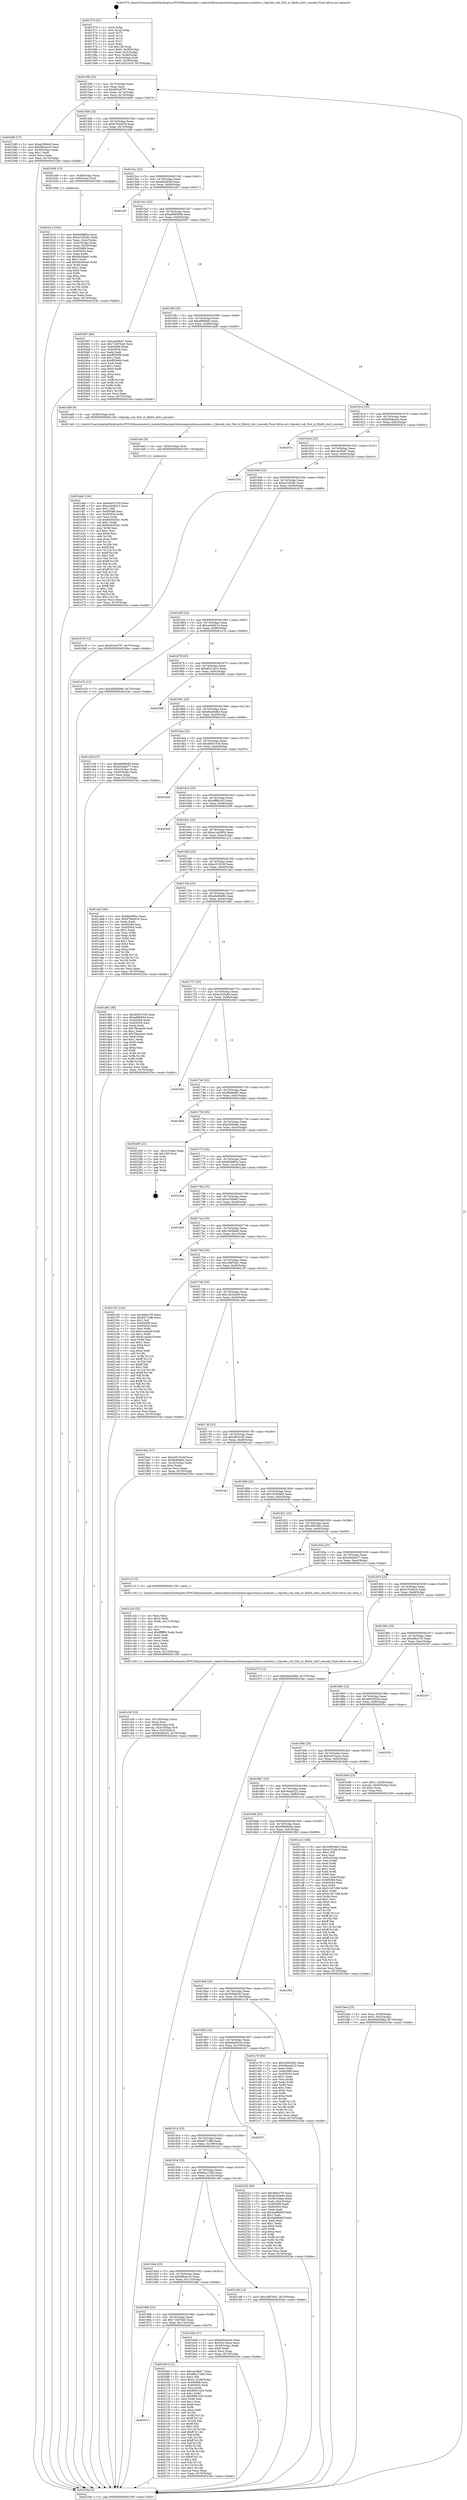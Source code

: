 digraph "0x401570" {
  label = "0x401570 (/mnt/c/Users/mathe/Desktop/tcc/POCII/binaries/extr_radare2librasmarchxtensagnuxtensa-modules.c_Opcode_sub_Slot_xt_flix64_slot1_encode_Final-ollvm.out::main(0))"
  labelloc = "t"
  node[shape=record]

  Entry [label="",width=0.3,height=0.3,shape=circle,fillcolor=black,style=filled]
  "0x40159f" [label="{
     0x40159f [23]\l
     | [instrs]\l
     &nbsp;&nbsp;0x40159f \<+3\>: mov -0x70(%rbp),%eax\l
     &nbsp;&nbsp;0x4015a2 \<+2\>: mov %eax,%ecx\l
     &nbsp;&nbsp;0x4015a4 \<+6\>: sub $0x853c9797,%ecx\l
     &nbsp;&nbsp;0x4015aa \<+3\>: mov %eax,-0x74(%rbp)\l
     &nbsp;&nbsp;0x4015ad \<+3\>: mov %ecx,-0x78(%rbp)\l
     &nbsp;&nbsp;0x4015b0 \<+6\>: je 0000000000401b85 \<main+0x615\>\l
  }"]
  "0x401b85" [label="{
     0x401b85 [27]\l
     | [instrs]\l
     &nbsp;&nbsp;0x401b85 \<+5\>: mov $0xe3394b0,%eax\l
     &nbsp;&nbsp;0x401b8a \<+5\>: mov $0x6f62acc0,%ecx\l
     &nbsp;&nbsp;0x401b8f \<+3\>: mov -0x30(%rbp),%edx\l
     &nbsp;&nbsp;0x401b92 \<+3\>: cmp $0x1,%edx\l
     &nbsp;&nbsp;0x401b95 \<+3\>: cmovl %ecx,%eax\l
     &nbsp;&nbsp;0x401b98 \<+3\>: mov %eax,-0x70(%rbp)\l
     &nbsp;&nbsp;0x401b9b \<+5\>: jmp 000000000040234e \<main+0xdde\>\l
  }"]
  "0x4015b6" [label="{
     0x4015b6 [22]\l
     | [instrs]\l
     &nbsp;&nbsp;0x4015b6 \<+5\>: jmp 00000000004015bb \<main+0x4b\>\l
     &nbsp;&nbsp;0x4015bb \<+3\>: mov -0x74(%rbp),%eax\l
     &nbsp;&nbsp;0x4015be \<+5\>: sub $0x9794d918,%eax\l
     &nbsp;&nbsp;0x4015c3 \<+3\>: mov %eax,-0x7c(%rbp)\l
     &nbsp;&nbsp;0x4015c6 \<+6\>: je 0000000000401b06 \<main+0x596\>\l
  }"]
  Exit [label="",width=0.3,height=0.3,shape=circle,fillcolor=black,style=filled,peripheries=2]
  "0x401b06" [label="{
     0x401b06 [13]\l
     | [instrs]\l
     &nbsp;&nbsp;0x401b06 \<+4\>: mov -0x48(%rbp),%rax\l
     &nbsp;&nbsp;0x401b0a \<+4\>: mov 0x8(%rax),%rdi\l
     &nbsp;&nbsp;0x401b0e \<+5\>: call 0000000000401060 \<atoi@plt\>\l
     | [calls]\l
     &nbsp;&nbsp;0x401060 \{1\} (unknown)\l
  }"]
  "0x4015cc" [label="{
     0x4015cc [22]\l
     | [instrs]\l
     &nbsp;&nbsp;0x4015cc \<+5\>: jmp 00000000004015d1 \<main+0x61\>\l
     &nbsp;&nbsp;0x4015d1 \<+3\>: mov -0x74(%rbp),%eax\l
     &nbsp;&nbsp;0x4015d4 \<+5\>: sub $0x9d2ef3ef,%eax\l
     &nbsp;&nbsp;0x4015d9 \<+3\>: mov %eax,-0x80(%rbp)\l
     &nbsp;&nbsp;0x4015dc \<+6\>: je 0000000000401e87 \<main+0x917\>\l
  }"]
  "0x40197f" [label="{
     0x40197f\l
  }", style=dashed]
  "0x401e87" [label="{
     0x401e87\l
  }", style=dashed]
  "0x4015e2" [label="{
     0x4015e2 [25]\l
     | [instrs]\l
     &nbsp;&nbsp;0x4015e2 \<+5\>: jmp 00000000004015e7 \<main+0x77\>\l
     &nbsp;&nbsp;0x4015e7 \<+3\>: mov -0x74(%rbp),%eax\l
     &nbsp;&nbsp;0x4015ea \<+5\>: sub $0xa9585668,%eax\l
     &nbsp;&nbsp;0x4015ef \<+6\>: mov %eax,-0x84(%rbp)\l
     &nbsp;&nbsp;0x4015f5 \<+6\>: je 0000000000402097 \<main+0xb27\>\l
  }"]
  "0x4020ef" [label="{
     0x4020ef [151]\l
     | [instrs]\l
     &nbsp;&nbsp;0x4020ef \<+5\>: mov $0xcaa3fe47,%eax\l
     &nbsp;&nbsp;0x4020f4 \<+5\>: mov $0x66ac728d,%ecx\l
     &nbsp;&nbsp;0x4020f9 \<+2\>: mov $0x1,%dl\l
     &nbsp;&nbsp;0x4020fb \<+7\>: movl $0x0,-0x38(%rbp)\l
     &nbsp;&nbsp;0x402102 \<+7\>: mov 0x405068,%esi\l
     &nbsp;&nbsp;0x402109 \<+7\>: mov 0x405054,%edi\l
     &nbsp;&nbsp;0x402110 \<+3\>: mov %esi,%r8d\l
     &nbsp;&nbsp;0x402113 \<+7\>: add $0x9f001435,%r8d\l
     &nbsp;&nbsp;0x40211a \<+4\>: sub $0x1,%r8d\l
     &nbsp;&nbsp;0x40211e \<+7\>: sub $0x9f001435,%r8d\l
     &nbsp;&nbsp;0x402125 \<+4\>: imul %r8d,%esi\l
     &nbsp;&nbsp;0x402129 \<+3\>: and $0x1,%esi\l
     &nbsp;&nbsp;0x40212c \<+3\>: cmp $0x0,%esi\l
     &nbsp;&nbsp;0x40212f \<+4\>: sete %r9b\l
     &nbsp;&nbsp;0x402133 \<+3\>: cmp $0xa,%edi\l
     &nbsp;&nbsp;0x402136 \<+4\>: setl %r10b\l
     &nbsp;&nbsp;0x40213a \<+3\>: mov %r9b,%r11b\l
     &nbsp;&nbsp;0x40213d \<+4\>: xor $0xff,%r11b\l
     &nbsp;&nbsp;0x402141 \<+3\>: mov %r10b,%bl\l
     &nbsp;&nbsp;0x402144 \<+3\>: xor $0xff,%bl\l
     &nbsp;&nbsp;0x402147 \<+3\>: xor $0x1,%dl\l
     &nbsp;&nbsp;0x40214a \<+3\>: mov %r11b,%r14b\l
     &nbsp;&nbsp;0x40214d \<+4\>: and $0xff,%r14b\l
     &nbsp;&nbsp;0x402151 \<+3\>: and %dl,%r9b\l
     &nbsp;&nbsp;0x402154 \<+3\>: mov %bl,%r15b\l
     &nbsp;&nbsp;0x402157 \<+4\>: and $0xff,%r15b\l
     &nbsp;&nbsp;0x40215b \<+3\>: and %dl,%r10b\l
     &nbsp;&nbsp;0x40215e \<+3\>: or %r9b,%r14b\l
     &nbsp;&nbsp;0x402161 \<+3\>: or %r10b,%r15b\l
     &nbsp;&nbsp;0x402164 \<+3\>: xor %r15b,%r14b\l
     &nbsp;&nbsp;0x402167 \<+3\>: or %bl,%r11b\l
     &nbsp;&nbsp;0x40216a \<+4\>: xor $0xff,%r11b\l
     &nbsp;&nbsp;0x40216e \<+3\>: or $0x1,%dl\l
     &nbsp;&nbsp;0x402171 \<+3\>: and %dl,%r11b\l
     &nbsp;&nbsp;0x402174 \<+3\>: or %r11b,%r14b\l
     &nbsp;&nbsp;0x402177 \<+4\>: test $0x1,%r14b\l
     &nbsp;&nbsp;0x40217b \<+3\>: cmovne %ecx,%eax\l
     &nbsp;&nbsp;0x40217e \<+3\>: mov %eax,-0x70(%rbp)\l
     &nbsp;&nbsp;0x402181 \<+5\>: jmp 000000000040234e \<main+0xdde\>\l
  }"]
  "0x402097" [label="{
     0x402097 [88]\l
     | [instrs]\l
     &nbsp;&nbsp;0x402097 \<+5\>: mov $0xcaa3fe47,%eax\l
     &nbsp;&nbsp;0x40209c \<+5\>: mov $0x719d7bb0,%ecx\l
     &nbsp;&nbsp;0x4020a1 \<+7\>: mov 0x405068,%edx\l
     &nbsp;&nbsp;0x4020a8 \<+7\>: mov 0x405054,%esi\l
     &nbsp;&nbsp;0x4020af \<+2\>: mov %edx,%edi\l
     &nbsp;&nbsp;0x4020b1 \<+6\>: add $0xff55666,%edi\l
     &nbsp;&nbsp;0x4020b7 \<+3\>: sub $0x1,%edi\l
     &nbsp;&nbsp;0x4020ba \<+6\>: sub $0xff55666,%edi\l
     &nbsp;&nbsp;0x4020c0 \<+3\>: imul %edi,%edx\l
     &nbsp;&nbsp;0x4020c3 \<+3\>: and $0x1,%edx\l
     &nbsp;&nbsp;0x4020c6 \<+3\>: cmp $0x0,%edx\l
     &nbsp;&nbsp;0x4020c9 \<+4\>: sete %r8b\l
     &nbsp;&nbsp;0x4020cd \<+3\>: cmp $0xa,%esi\l
     &nbsp;&nbsp;0x4020d0 \<+4\>: setl %r9b\l
     &nbsp;&nbsp;0x4020d4 \<+3\>: mov %r8b,%r10b\l
     &nbsp;&nbsp;0x4020d7 \<+3\>: and %r9b,%r10b\l
     &nbsp;&nbsp;0x4020da \<+3\>: xor %r9b,%r8b\l
     &nbsp;&nbsp;0x4020dd \<+3\>: or %r8b,%r10b\l
     &nbsp;&nbsp;0x4020e0 \<+4\>: test $0x1,%r10b\l
     &nbsp;&nbsp;0x4020e4 \<+3\>: cmovne %ecx,%eax\l
     &nbsp;&nbsp;0x4020e7 \<+3\>: mov %eax,-0x70(%rbp)\l
     &nbsp;&nbsp;0x4020ea \<+5\>: jmp 000000000040234e \<main+0xdde\>\l
  }"]
  "0x4015fb" [label="{
     0x4015fb [25]\l
     | [instrs]\l
     &nbsp;&nbsp;0x4015fb \<+5\>: jmp 0000000000401600 \<main+0x90\>\l
     &nbsp;&nbsp;0x401600 \<+3\>: mov -0x74(%rbp),%eax\l
     &nbsp;&nbsp;0x401603 \<+5\>: sub $0xaf96f494,%eax\l
     &nbsp;&nbsp;0x401608 \<+6\>: mov %eax,-0x88(%rbp)\l
     &nbsp;&nbsp;0x40160e \<+6\>: je 0000000000401dd9 \<main+0x869\>\l
  }"]
  "0x401deb" [label="{
     0x401deb [144]\l
     | [instrs]\l
     &nbsp;&nbsp;0x401deb \<+5\>: mov $0xde931530,%eax\l
     &nbsp;&nbsp;0x401df0 \<+5\>: mov $0xce426b13,%ecx\l
     &nbsp;&nbsp;0x401df5 \<+2\>: mov $0x1,%dl\l
     &nbsp;&nbsp;0x401df7 \<+7\>: mov 0x405068,%esi\l
     &nbsp;&nbsp;0x401dfe \<+8\>: mov 0x405054,%r8d\l
     &nbsp;&nbsp;0x401e06 \<+3\>: mov %esi,%r9d\l
     &nbsp;&nbsp;0x401e09 \<+7\>: sub $0x640363b1,%r9d\l
     &nbsp;&nbsp;0x401e10 \<+4\>: sub $0x1,%r9d\l
     &nbsp;&nbsp;0x401e14 \<+7\>: add $0x640363b1,%r9d\l
     &nbsp;&nbsp;0x401e1b \<+4\>: imul %r9d,%esi\l
     &nbsp;&nbsp;0x401e1f \<+3\>: and $0x1,%esi\l
     &nbsp;&nbsp;0x401e22 \<+3\>: cmp $0x0,%esi\l
     &nbsp;&nbsp;0x401e25 \<+4\>: sete %r10b\l
     &nbsp;&nbsp;0x401e29 \<+4\>: cmp $0xa,%r8d\l
     &nbsp;&nbsp;0x401e2d \<+4\>: setl %r11b\l
     &nbsp;&nbsp;0x401e31 \<+3\>: mov %r10b,%bl\l
     &nbsp;&nbsp;0x401e34 \<+3\>: xor $0xff,%bl\l
     &nbsp;&nbsp;0x401e37 \<+3\>: mov %r11b,%r14b\l
     &nbsp;&nbsp;0x401e3a \<+4\>: xor $0xff,%r14b\l
     &nbsp;&nbsp;0x401e3e \<+3\>: xor $0x1,%dl\l
     &nbsp;&nbsp;0x401e41 \<+3\>: mov %bl,%r15b\l
     &nbsp;&nbsp;0x401e44 \<+4\>: and $0xff,%r15b\l
     &nbsp;&nbsp;0x401e48 \<+3\>: and %dl,%r10b\l
     &nbsp;&nbsp;0x401e4b \<+3\>: mov %r14b,%r12b\l
     &nbsp;&nbsp;0x401e4e \<+4\>: and $0xff,%r12b\l
     &nbsp;&nbsp;0x401e52 \<+3\>: and %dl,%r11b\l
     &nbsp;&nbsp;0x401e55 \<+3\>: or %r10b,%r15b\l
     &nbsp;&nbsp;0x401e58 \<+3\>: or %r11b,%r12b\l
     &nbsp;&nbsp;0x401e5b \<+3\>: xor %r12b,%r15b\l
     &nbsp;&nbsp;0x401e5e \<+3\>: or %r14b,%bl\l
     &nbsp;&nbsp;0x401e61 \<+3\>: xor $0xff,%bl\l
     &nbsp;&nbsp;0x401e64 \<+3\>: or $0x1,%dl\l
     &nbsp;&nbsp;0x401e67 \<+2\>: and %dl,%bl\l
     &nbsp;&nbsp;0x401e69 \<+3\>: or %bl,%r15b\l
     &nbsp;&nbsp;0x401e6c \<+4\>: test $0x1,%r15b\l
     &nbsp;&nbsp;0x401e70 \<+3\>: cmovne %ecx,%eax\l
     &nbsp;&nbsp;0x401e73 \<+3\>: mov %eax,-0x70(%rbp)\l
     &nbsp;&nbsp;0x401e76 \<+5\>: jmp 000000000040234e \<main+0xdde\>\l
  }"]
  "0x401dd9" [label="{
     0x401dd9 [9]\l
     | [instrs]\l
     &nbsp;&nbsp;0x401dd9 \<+4\>: mov -0x58(%rbp),%rdi\l
     &nbsp;&nbsp;0x401ddd \<+5\>: call 00000000004013e0 \<Opcode_sub_Slot_xt_flix64_slot1_encode\>\l
     | [calls]\l
     &nbsp;&nbsp;0x4013e0 \{1\} (/mnt/c/Users/mathe/Desktop/tcc/POCII/binaries/extr_radare2librasmarchxtensagnuxtensa-modules.c_Opcode_sub_Slot_xt_flix64_slot1_encode_Final-ollvm.out::Opcode_sub_Slot_xt_flix64_slot1_encode)\l
  }"]
  "0x401614" [label="{
     0x401614 [25]\l
     | [instrs]\l
     &nbsp;&nbsp;0x401614 \<+5\>: jmp 0000000000401619 \<main+0xa9\>\l
     &nbsp;&nbsp;0x401619 \<+3\>: mov -0x74(%rbp),%eax\l
     &nbsp;&nbsp;0x40161c \<+5\>: sub $0xb004aa5e,%eax\l
     &nbsp;&nbsp;0x401621 \<+6\>: mov %eax,-0x8c(%rbp)\l
     &nbsp;&nbsp;0x401627 \<+6\>: je 000000000040207a \<main+0xb0a\>\l
  }"]
  "0x401de2" [label="{
     0x401de2 [9]\l
     | [instrs]\l
     &nbsp;&nbsp;0x401de2 \<+4\>: mov -0x58(%rbp),%rdi\l
     &nbsp;&nbsp;0x401de6 \<+5\>: call 0000000000401030 \<free@plt\>\l
     | [calls]\l
     &nbsp;&nbsp;0x401030 \{1\} (unknown)\l
  }"]
  "0x40207a" [label="{
     0x40207a\l
  }", style=dashed]
  "0x40162d" [label="{
     0x40162d [25]\l
     | [instrs]\l
     &nbsp;&nbsp;0x40162d \<+5\>: jmp 0000000000401632 \<main+0xc2\>\l
     &nbsp;&nbsp;0x401632 \<+3\>: mov -0x74(%rbp),%eax\l
     &nbsp;&nbsp;0x401635 \<+5\>: sub $0xcaa3fe47,%eax\l
     &nbsp;&nbsp;0x40163a \<+6\>: mov %eax,-0x90(%rbp)\l
     &nbsp;&nbsp;0x401640 \<+6\>: je 0000000000402334 \<main+0xdc4\>\l
  }"]
  "0x401c58" [label="{
     0x401c58 [33]\l
     | [instrs]\l
     &nbsp;&nbsp;0x401c58 \<+6\>: mov -0x120(%rbp),%ecx\l
     &nbsp;&nbsp;0x401c5e \<+3\>: imul %eax,%ecx\l
     &nbsp;&nbsp;0x401c61 \<+4\>: mov -0x58(%rbp),%r8\l
     &nbsp;&nbsp;0x401c65 \<+4\>: movslq -0x5c(%rbp),%r9\l
     &nbsp;&nbsp;0x401c69 \<+4\>: mov %ecx,(%r8,%r9,4)\l
     &nbsp;&nbsp;0x401c6d \<+7\>: movl $0x5efa9c92,-0x70(%rbp)\l
     &nbsp;&nbsp;0x401c74 \<+5\>: jmp 000000000040234e \<main+0xdde\>\l
  }"]
  "0x402334" [label="{
     0x402334\l
  }", style=dashed]
  "0x401646" [label="{
     0x401646 [25]\l
     | [instrs]\l
     &nbsp;&nbsp;0x401646 \<+5\>: jmp 000000000040164b \<main+0xdb\>\l
     &nbsp;&nbsp;0x40164b \<+3\>: mov -0x74(%rbp),%eax\l
     &nbsp;&nbsp;0x40164e \<+5\>: sub $0xcc100c8c,%eax\l
     &nbsp;&nbsp;0x401653 \<+6\>: mov %eax,-0x94(%rbp)\l
     &nbsp;&nbsp;0x401659 \<+6\>: je 0000000000401b79 \<main+0x609\>\l
  }"]
  "0x401c24" [label="{
     0x401c24 [52]\l
     | [instrs]\l
     &nbsp;&nbsp;0x401c24 \<+2\>: xor %ecx,%ecx\l
     &nbsp;&nbsp;0x401c26 \<+5\>: mov $0x2,%edx\l
     &nbsp;&nbsp;0x401c2b \<+6\>: mov %edx,-0x11c(%rbp)\l
     &nbsp;&nbsp;0x401c31 \<+1\>: cltd\l
     &nbsp;&nbsp;0x401c32 \<+6\>: mov -0x11c(%rbp),%esi\l
     &nbsp;&nbsp;0x401c38 \<+2\>: idiv %esi\l
     &nbsp;&nbsp;0x401c3a \<+6\>: imul $0xfffffffe,%edx,%edx\l
     &nbsp;&nbsp;0x401c40 \<+2\>: mov %ecx,%edi\l
     &nbsp;&nbsp;0x401c42 \<+2\>: sub %edx,%edi\l
     &nbsp;&nbsp;0x401c44 \<+2\>: mov %ecx,%edx\l
     &nbsp;&nbsp;0x401c46 \<+3\>: sub $0x1,%edx\l
     &nbsp;&nbsp;0x401c49 \<+2\>: add %edx,%edi\l
     &nbsp;&nbsp;0x401c4b \<+2\>: sub %edi,%ecx\l
     &nbsp;&nbsp;0x401c4d \<+6\>: mov %ecx,-0x120(%rbp)\l
     &nbsp;&nbsp;0x401c53 \<+5\>: call 0000000000401160 \<next_i\>\l
     | [calls]\l
     &nbsp;&nbsp;0x401160 \{1\} (/mnt/c/Users/mathe/Desktop/tcc/POCII/binaries/extr_radare2librasmarchxtensagnuxtensa-modules.c_Opcode_sub_Slot_xt_flix64_slot1_encode_Final-ollvm.out::next_i)\l
  }"]
  "0x401b79" [label="{
     0x401b79 [12]\l
     | [instrs]\l
     &nbsp;&nbsp;0x401b79 \<+7\>: movl $0x853c9797,-0x70(%rbp)\l
     &nbsp;&nbsp;0x401b80 \<+5\>: jmp 000000000040234e \<main+0xdde\>\l
  }"]
  "0x40165f" [label="{
     0x40165f [25]\l
     | [instrs]\l
     &nbsp;&nbsp;0x40165f \<+5\>: jmp 0000000000401664 \<main+0xf4\>\l
     &nbsp;&nbsp;0x401664 \<+3\>: mov -0x74(%rbp),%eax\l
     &nbsp;&nbsp;0x401667 \<+5\>: sub $0xce426b13,%eax\l
     &nbsp;&nbsp;0x40166c \<+6\>: mov %eax,-0x98(%rbp)\l
     &nbsp;&nbsp;0x401672 \<+6\>: je 0000000000401e7b \<main+0x90b\>\l
  }"]
  "0x401bed" [label="{
     0x401bed [23]\l
     | [instrs]\l
     &nbsp;&nbsp;0x401bed \<+4\>: mov %rax,-0x58(%rbp)\l
     &nbsp;&nbsp;0x401bf1 \<+7\>: movl $0x0,-0x5c(%rbp)\l
     &nbsp;&nbsp;0x401bf8 \<+7\>: movl $0xd9ed5d8d,-0x70(%rbp)\l
     &nbsp;&nbsp;0x401bff \<+5\>: jmp 000000000040234e \<main+0xdde\>\l
  }"]
  "0x401e7b" [label="{
     0x401e7b [12]\l
     | [instrs]\l
     &nbsp;&nbsp;0x401e7b \<+7\>: movl $0xa9585668,-0x70(%rbp)\l
     &nbsp;&nbsp;0x401e82 \<+5\>: jmp 000000000040234e \<main+0xdde\>\l
  }"]
  "0x401678" [label="{
     0x401678 [25]\l
     | [instrs]\l
     &nbsp;&nbsp;0x401678 \<+5\>: jmp 000000000040167d \<main+0x10d\>\l
     &nbsp;&nbsp;0x40167d \<+3\>: mov -0x74(%rbp),%eax\l
     &nbsp;&nbsp;0x401680 \<+5\>: sub $0xd6315a15,%eax\l
     &nbsp;&nbsp;0x401685 \<+6\>: mov %eax,-0x9c(%rbp)\l
     &nbsp;&nbsp;0x40168b \<+6\>: je 0000000000402086 \<main+0xb16\>\l
  }"]
  "0x401966" [label="{
     0x401966 [25]\l
     | [instrs]\l
     &nbsp;&nbsp;0x401966 \<+5\>: jmp 000000000040196b \<main+0x3fb\>\l
     &nbsp;&nbsp;0x40196b \<+3\>: mov -0x74(%rbp),%eax\l
     &nbsp;&nbsp;0x40196e \<+5\>: sub $0x719d7bb0,%eax\l
     &nbsp;&nbsp;0x401973 \<+6\>: mov %eax,-0x114(%rbp)\l
     &nbsp;&nbsp;0x401979 \<+6\>: je 00000000004020ef \<main+0xb7f\>\l
  }"]
  "0x402086" [label="{
     0x402086\l
  }", style=dashed]
  "0x401691" [label="{
     0x401691 [25]\l
     | [instrs]\l
     &nbsp;&nbsp;0x401691 \<+5\>: jmp 0000000000401696 \<main+0x126\>\l
     &nbsp;&nbsp;0x401696 \<+3\>: mov -0x74(%rbp),%eax\l
     &nbsp;&nbsp;0x401699 \<+5\>: sub $0xd9ed5d8d,%eax\l
     &nbsp;&nbsp;0x40169e \<+6\>: mov %eax,-0xa0(%rbp)\l
     &nbsp;&nbsp;0x4016a4 \<+6\>: je 0000000000401c04 \<main+0x694\>\l
  }"]
  "0x401bbb" [label="{
     0x401bbb [27]\l
     | [instrs]\l
     &nbsp;&nbsp;0x401bbb \<+5\>: mov $0xb004aa5e,%eax\l
     &nbsp;&nbsp;0x401bc0 \<+5\>: mov $0x5447eace,%ecx\l
     &nbsp;&nbsp;0x401bc5 \<+3\>: mov -0x30(%rbp),%edx\l
     &nbsp;&nbsp;0x401bc8 \<+3\>: cmp $0x0,%edx\l
     &nbsp;&nbsp;0x401bcb \<+3\>: cmove %ecx,%eax\l
     &nbsp;&nbsp;0x401bce \<+3\>: mov %eax,-0x70(%rbp)\l
     &nbsp;&nbsp;0x401bd1 \<+5\>: jmp 000000000040234e \<main+0xdde\>\l
  }"]
  "0x401c04" [label="{
     0x401c04 [27]\l
     | [instrs]\l
     &nbsp;&nbsp;0x401c04 \<+5\>: mov $0xe6e90e80,%eax\l
     &nbsp;&nbsp;0x401c09 \<+5\>: mov $0x404a6a77,%ecx\l
     &nbsp;&nbsp;0x401c0e \<+3\>: mov -0x5c(%rbp),%edx\l
     &nbsp;&nbsp;0x401c11 \<+3\>: cmp -0x50(%rbp),%edx\l
     &nbsp;&nbsp;0x401c14 \<+3\>: cmovl %ecx,%eax\l
     &nbsp;&nbsp;0x401c17 \<+3\>: mov %eax,-0x70(%rbp)\l
     &nbsp;&nbsp;0x401c1a \<+5\>: jmp 000000000040234e \<main+0xdde\>\l
  }"]
  "0x4016aa" [label="{
     0x4016aa [25]\l
     | [instrs]\l
     &nbsp;&nbsp;0x4016aa \<+5\>: jmp 00000000004016af \<main+0x13f\>\l
     &nbsp;&nbsp;0x4016af \<+3\>: mov -0x74(%rbp),%eax\l
     &nbsp;&nbsp;0x4016b2 \<+5\>: sub $0xde931530,%eax\l
     &nbsp;&nbsp;0x4016b7 \<+6\>: mov %eax,-0xa4(%rbp)\l
     &nbsp;&nbsp;0x4016bd \<+6\>: je 00000000004022e8 \<main+0xd78\>\l
  }"]
  "0x40194d" [label="{
     0x40194d [25]\l
     | [instrs]\l
     &nbsp;&nbsp;0x40194d \<+5\>: jmp 0000000000401952 \<main+0x3e2\>\l
     &nbsp;&nbsp;0x401952 \<+3\>: mov -0x74(%rbp),%eax\l
     &nbsp;&nbsp;0x401955 \<+5\>: sub $0x6f62acc0,%eax\l
     &nbsp;&nbsp;0x40195a \<+6\>: mov %eax,-0x110(%rbp)\l
     &nbsp;&nbsp;0x401960 \<+6\>: je 0000000000401bbb \<main+0x64b\>\l
  }"]
  "0x4022e8" [label="{
     0x4022e8\l
  }", style=dashed]
  "0x4016c3" [label="{
     0x4016c3 [25]\l
     | [instrs]\l
     &nbsp;&nbsp;0x4016c3 \<+5\>: jmp 00000000004016c8 \<main+0x158\>\l
     &nbsp;&nbsp;0x4016c8 \<+3\>: mov -0x74(%rbp),%eax\l
     &nbsp;&nbsp;0x4016cb \<+5\>: sub $0xdff8b243,%eax\l
     &nbsp;&nbsp;0x4016d0 \<+6\>: mov %eax,-0xa8(%rbp)\l
     &nbsp;&nbsp;0x4016d6 \<+6\>: je 0000000000402306 \<main+0xd96\>\l
  }"]
  "0x402186" [label="{
     0x402186 [12]\l
     | [instrs]\l
     &nbsp;&nbsp;0x402186 \<+7\>: movl $0x168f76d1,-0x70(%rbp)\l
     &nbsp;&nbsp;0x40218d \<+5\>: jmp 000000000040234e \<main+0xdde\>\l
  }"]
  "0x402306" [label="{
     0x402306\l
  }", style=dashed]
  "0x4016dc" [label="{
     0x4016dc [25]\l
     | [instrs]\l
     &nbsp;&nbsp;0x4016dc \<+5\>: jmp 00000000004016e1 \<main+0x171\>\l
     &nbsp;&nbsp;0x4016e1 \<+3\>: mov -0x74(%rbp),%eax\l
     &nbsp;&nbsp;0x4016e4 \<+5\>: sub $0xe14a3654,%eax\l
     &nbsp;&nbsp;0x4016e9 \<+6\>: mov %eax,-0xac(%rbp)\l
     &nbsp;&nbsp;0x4016ef \<+6\>: je 0000000000401a15 \<main+0x4a5\>\l
  }"]
  "0x401934" [label="{
     0x401934 [25]\l
     | [instrs]\l
     &nbsp;&nbsp;0x401934 \<+5\>: jmp 0000000000401939 \<main+0x3c9\>\l
     &nbsp;&nbsp;0x401939 \<+3\>: mov -0x74(%rbp),%eax\l
     &nbsp;&nbsp;0x40193c \<+5\>: sub $0x66ac728d,%eax\l
     &nbsp;&nbsp;0x401941 \<+6\>: mov %eax,-0x10c(%rbp)\l
     &nbsp;&nbsp;0x401947 \<+6\>: je 0000000000402186 \<main+0xc16\>\l
  }"]
  "0x401a15" [label="{
     0x401a15\l
  }", style=dashed]
  "0x4016f5" [label="{
     0x4016f5 [25]\l
     | [instrs]\l
     &nbsp;&nbsp;0x4016f5 \<+5\>: jmp 00000000004016fa \<main+0x18a\>\l
     &nbsp;&nbsp;0x4016fa \<+3\>: mov -0x74(%rbp),%eax\l
     &nbsp;&nbsp;0x4016fd \<+5\>: sub $0xe351816f,%eax\l
     &nbsp;&nbsp;0x401702 \<+6\>: mov %eax,-0xb0(%rbp)\l
     &nbsp;&nbsp;0x401708 \<+6\>: je 0000000000401ab3 \<main+0x543\>\l
  }"]
  "0x402222" [label="{
     0x402222 [94]\l
     | [instrs]\l
     &nbsp;&nbsp;0x402222 \<+5\>: mov $0x46fca7f3,%eax\l
     &nbsp;&nbsp;0x402227 \<+5\>: mov $0xfa30eb8c,%ecx\l
     &nbsp;&nbsp;0x40222c \<+3\>: mov -0x38(%rbp),%edx\l
     &nbsp;&nbsp;0x40222f \<+3\>: mov %edx,-0x2c(%rbp)\l
     &nbsp;&nbsp;0x402232 \<+7\>: mov 0x405068,%edx\l
     &nbsp;&nbsp;0x402239 \<+7\>: mov 0x405054,%esi\l
     &nbsp;&nbsp;0x402240 \<+2\>: mov %edx,%edi\l
     &nbsp;&nbsp;0x402242 \<+6\>: sub $0x4a99b60f,%edi\l
     &nbsp;&nbsp;0x402248 \<+3\>: sub $0x1,%edi\l
     &nbsp;&nbsp;0x40224b \<+6\>: add $0x4a99b60f,%edi\l
     &nbsp;&nbsp;0x402251 \<+3\>: imul %edi,%edx\l
     &nbsp;&nbsp;0x402254 \<+3\>: and $0x1,%edx\l
     &nbsp;&nbsp;0x402257 \<+3\>: cmp $0x0,%edx\l
     &nbsp;&nbsp;0x40225a \<+4\>: sete %r8b\l
     &nbsp;&nbsp;0x40225e \<+3\>: cmp $0xa,%esi\l
     &nbsp;&nbsp;0x402261 \<+4\>: setl %r9b\l
     &nbsp;&nbsp;0x402265 \<+3\>: mov %r8b,%r10b\l
     &nbsp;&nbsp;0x402268 \<+3\>: and %r9b,%r10b\l
     &nbsp;&nbsp;0x40226b \<+3\>: xor %r9b,%r8b\l
     &nbsp;&nbsp;0x40226e \<+3\>: or %r8b,%r10b\l
     &nbsp;&nbsp;0x402271 \<+4\>: test $0x1,%r10b\l
     &nbsp;&nbsp;0x402275 \<+3\>: cmovne %ecx,%eax\l
     &nbsp;&nbsp;0x402278 \<+3\>: mov %eax,-0x70(%rbp)\l
     &nbsp;&nbsp;0x40227b \<+5\>: jmp 000000000040234e \<main+0xdde\>\l
  }"]
  "0x401ab3" [label="{
     0x401ab3 [83]\l
     | [instrs]\l
     &nbsp;&nbsp;0x401ab3 \<+5\>: mov $0xfebfd85a,%eax\l
     &nbsp;&nbsp;0x401ab8 \<+5\>: mov $0x9794d918,%ecx\l
     &nbsp;&nbsp;0x401abd \<+2\>: xor %edx,%edx\l
     &nbsp;&nbsp;0x401abf \<+7\>: mov 0x405068,%esi\l
     &nbsp;&nbsp;0x401ac6 \<+7\>: mov 0x405054,%edi\l
     &nbsp;&nbsp;0x401acd \<+3\>: sub $0x1,%edx\l
     &nbsp;&nbsp;0x401ad0 \<+3\>: mov %esi,%r8d\l
     &nbsp;&nbsp;0x401ad3 \<+3\>: add %edx,%r8d\l
     &nbsp;&nbsp;0x401ad6 \<+4\>: imul %r8d,%esi\l
     &nbsp;&nbsp;0x401ada \<+3\>: and $0x1,%esi\l
     &nbsp;&nbsp;0x401add \<+3\>: cmp $0x0,%esi\l
     &nbsp;&nbsp;0x401ae0 \<+4\>: sete %r9b\l
     &nbsp;&nbsp;0x401ae4 \<+3\>: cmp $0xa,%edi\l
     &nbsp;&nbsp;0x401ae7 \<+4\>: setl %r10b\l
     &nbsp;&nbsp;0x401aeb \<+3\>: mov %r9b,%r11b\l
     &nbsp;&nbsp;0x401aee \<+3\>: and %r10b,%r11b\l
     &nbsp;&nbsp;0x401af1 \<+3\>: xor %r10b,%r9b\l
     &nbsp;&nbsp;0x401af4 \<+3\>: or %r9b,%r11b\l
     &nbsp;&nbsp;0x401af7 \<+4\>: test $0x1,%r11b\l
     &nbsp;&nbsp;0x401afb \<+3\>: cmovne %ecx,%eax\l
     &nbsp;&nbsp;0x401afe \<+3\>: mov %eax,-0x70(%rbp)\l
     &nbsp;&nbsp;0x401b01 \<+5\>: jmp 000000000040234e \<main+0xdde\>\l
  }"]
  "0x40170e" [label="{
     0x40170e [25]\l
     | [instrs]\l
     &nbsp;&nbsp;0x40170e \<+5\>: jmp 0000000000401713 \<main+0x1a3\>\l
     &nbsp;&nbsp;0x401713 \<+3\>: mov -0x74(%rbp),%eax\l
     &nbsp;&nbsp;0x401716 \<+5\>: sub $0xe6e90e80,%eax\l
     &nbsp;&nbsp;0x40171b \<+6\>: mov %eax,-0xb4(%rbp)\l
     &nbsp;&nbsp;0x401721 \<+6\>: je 0000000000401d81 \<main+0x811\>\l
  }"]
  "0x40191b" [label="{
     0x40191b [25]\l
     | [instrs]\l
     &nbsp;&nbsp;0x40191b \<+5\>: jmp 0000000000401920 \<main+0x3b0\>\l
     &nbsp;&nbsp;0x401920 \<+3\>: mov -0x74(%rbp),%eax\l
     &nbsp;&nbsp;0x401923 \<+5\>: sub $0x6571cffa,%eax\l
     &nbsp;&nbsp;0x401928 \<+6\>: mov %eax,-0x108(%rbp)\l
     &nbsp;&nbsp;0x40192e \<+6\>: je 0000000000402222 \<main+0xcb2\>\l
  }"]
  "0x401d81" [label="{
     0x401d81 [88]\l
     | [instrs]\l
     &nbsp;&nbsp;0x401d81 \<+5\>: mov $0xde931530,%eax\l
     &nbsp;&nbsp;0x401d86 \<+5\>: mov $0xaf96f494,%ecx\l
     &nbsp;&nbsp;0x401d8b \<+7\>: mov 0x405068,%edx\l
     &nbsp;&nbsp;0x401d92 \<+7\>: mov 0x405054,%esi\l
     &nbsp;&nbsp;0x401d99 \<+2\>: mov %edx,%edi\l
     &nbsp;&nbsp;0x401d9b \<+6\>: sub $0x7fbeae4d,%edi\l
     &nbsp;&nbsp;0x401da1 \<+3\>: sub $0x1,%edi\l
     &nbsp;&nbsp;0x401da4 \<+6\>: add $0x7fbeae4d,%edi\l
     &nbsp;&nbsp;0x401daa \<+3\>: imul %edi,%edx\l
     &nbsp;&nbsp;0x401dad \<+3\>: and $0x1,%edx\l
     &nbsp;&nbsp;0x401db0 \<+3\>: cmp $0x0,%edx\l
     &nbsp;&nbsp;0x401db3 \<+4\>: sete %r8b\l
     &nbsp;&nbsp;0x401db7 \<+3\>: cmp $0xa,%esi\l
     &nbsp;&nbsp;0x401dba \<+4\>: setl %r9b\l
     &nbsp;&nbsp;0x401dbe \<+3\>: mov %r8b,%r10b\l
     &nbsp;&nbsp;0x401dc1 \<+3\>: and %r9b,%r10b\l
     &nbsp;&nbsp;0x401dc4 \<+3\>: xor %r9b,%r8b\l
     &nbsp;&nbsp;0x401dc7 \<+3\>: or %r8b,%r10b\l
     &nbsp;&nbsp;0x401dca \<+4\>: test $0x1,%r10b\l
     &nbsp;&nbsp;0x401dce \<+3\>: cmovne %ecx,%eax\l
     &nbsp;&nbsp;0x401dd1 \<+3\>: mov %eax,-0x70(%rbp)\l
     &nbsp;&nbsp;0x401dd4 \<+5\>: jmp 000000000040234e \<main+0xdde\>\l
  }"]
  "0x401727" [label="{
     0x401727 [25]\l
     | [instrs]\l
     &nbsp;&nbsp;0x401727 \<+5\>: jmp 000000000040172c \<main+0x1bc\>\l
     &nbsp;&nbsp;0x40172c \<+3\>: mov -0x74(%rbp),%eax\l
     &nbsp;&nbsp;0x40172f \<+5\>: sub $0xec233a6e,%eax\l
     &nbsp;&nbsp;0x401734 \<+6\>: mov %eax,-0xb8(%rbp)\l
     &nbsp;&nbsp;0x40173a \<+6\>: je 0000000000401fd3 \<main+0xa63\>\l
  }"]
  "0x401fc7" [label="{
     0x401fc7\l
  }", style=dashed]
  "0x401fd3" [label="{
     0x401fd3\l
  }", style=dashed]
  "0x401740" [label="{
     0x401740 [25]\l
     | [instrs]\l
     &nbsp;&nbsp;0x401740 \<+5\>: jmp 0000000000401745 \<main+0x1d5\>\l
     &nbsp;&nbsp;0x401745 \<+3\>: mov -0x74(%rbp),%eax\l
     &nbsp;&nbsp;0x401748 \<+5\>: sub $0xf9d9ef62,%eax\l
     &nbsp;&nbsp;0x40174d \<+6\>: mov %eax,-0xbc(%rbp)\l
     &nbsp;&nbsp;0x401753 \<+6\>: je 00000000004019bd \<main+0x44d\>\l
  }"]
  "0x401902" [label="{
     0x401902 [25]\l
     | [instrs]\l
     &nbsp;&nbsp;0x401902 \<+5\>: jmp 0000000000401907 \<main+0x397\>\l
     &nbsp;&nbsp;0x401907 \<+3\>: mov -0x74(%rbp),%eax\l
     &nbsp;&nbsp;0x40190a \<+5\>: sub $0x60de623a,%eax\l
     &nbsp;&nbsp;0x40190f \<+6\>: mov %eax,-0x104(%rbp)\l
     &nbsp;&nbsp;0x401915 \<+6\>: je 0000000000401fc7 \<main+0xa57\>\l
  }"]
  "0x4019bd" [label="{
     0x4019bd\l
  }", style=dashed]
  "0x401759" [label="{
     0x401759 [25]\l
     | [instrs]\l
     &nbsp;&nbsp;0x401759 \<+5\>: jmp 000000000040175e \<main+0x1ee\>\l
     &nbsp;&nbsp;0x40175e \<+3\>: mov -0x74(%rbp),%eax\l
     &nbsp;&nbsp;0x401761 \<+5\>: sub $0xfa30eb8c,%eax\l
     &nbsp;&nbsp;0x401766 \<+6\>: mov %eax,-0xc0(%rbp)\l
     &nbsp;&nbsp;0x40176c \<+6\>: je 0000000000402280 \<main+0xd10\>\l
  }"]
  "0x401c79" [label="{
     0x401c79 [83]\l
     | [instrs]\l
     &nbsp;&nbsp;0x401c79 \<+5\>: mov $0x34f03db2,%eax\l
     &nbsp;&nbsp;0x401c7e \<+5\>: mov $0x56aad222,%ecx\l
     &nbsp;&nbsp;0x401c83 \<+2\>: xor %edx,%edx\l
     &nbsp;&nbsp;0x401c85 \<+7\>: mov 0x405068,%esi\l
     &nbsp;&nbsp;0x401c8c \<+7\>: mov 0x405054,%edi\l
     &nbsp;&nbsp;0x401c93 \<+3\>: sub $0x1,%edx\l
     &nbsp;&nbsp;0x401c96 \<+3\>: mov %esi,%r8d\l
     &nbsp;&nbsp;0x401c99 \<+3\>: add %edx,%r8d\l
     &nbsp;&nbsp;0x401c9c \<+4\>: imul %r8d,%esi\l
     &nbsp;&nbsp;0x401ca0 \<+3\>: and $0x1,%esi\l
     &nbsp;&nbsp;0x401ca3 \<+3\>: cmp $0x0,%esi\l
     &nbsp;&nbsp;0x401ca6 \<+4\>: sete %r9b\l
     &nbsp;&nbsp;0x401caa \<+3\>: cmp $0xa,%edi\l
     &nbsp;&nbsp;0x401cad \<+4\>: setl %r10b\l
     &nbsp;&nbsp;0x401cb1 \<+3\>: mov %r9b,%r11b\l
     &nbsp;&nbsp;0x401cb4 \<+3\>: and %r10b,%r11b\l
     &nbsp;&nbsp;0x401cb7 \<+3\>: xor %r10b,%r9b\l
     &nbsp;&nbsp;0x401cba \<+3\>: or %r9b,%r11b\l
     &nbsp;&nbsp;0x401cbd \<+4\>: test $0x1,%r11b\l
     &nbsp;&nbsp;0x401cc1 \<+3\>: cmovne %ecx,%eax\l
     &nbsp;&nbsp;0x401cc4 \<+3\>: mov %eax,-0x70(%rbp)\l
     &nbsp;&nbsp;0x401cc7 \<+5\>: jmp 000000000040234e \<main+0xdde\>\l
  }"]
  "0x402280" [label="{
     0x402280 [21]\l
     | [instrs]\l
     &nbsp;&nbsp;0x402280 \<+3\>: mov -0x2c(%rbp),%eax\l
     &nbsp;&nbsp;0x402283 \<+7\>: add $0x108,%rsp\l
     &nbsp;&nbsp;0x40228a \<+1\>: pop %rbx\l
     &nbsp;&nbsp;0x40228b \<+2\>: pop %r12\l
     &nbsp;&nbsp;0x40228d \<+2\>: pop %r13\l
     &nbsp;&nbsp;0x40228f \<+2\>: pop %r14\l
     &nbsp;&nbsp;0x402291 \<+2\>: pop %r15\l
     &nbsp;&nbsp;0x402293 \<+1\>: pop %rbp\l
     &nbsp;&nbsp;0x402294 \<+1\>: ret\l
  }"]
  "0x401772" [label="{
     0x401772 [25]\l
     | [instrs]\l
     &nbsp;&nbsp;0x401772 \<+5\>: jmp 0000000000401777 \<main+0x207\>\l
     &nbsp;&nbsp;0x401777 \<+3\>: mov -0x74(%rbp),%eax\l
     &nbsp;&nbsp;0x40177a \<+5\>: sub $0xfebfd85a,%eax\l
     &nbsp;&nbsp;0x40177f \<+6\>: mov %eax,-0xc4(%rbp)\l
     &nbsp;&nbsp;0x401785 \<+6\>: je 00000000004022ad \<main+0xd3d\>\l
  }"]
  "0x4018e9" [label="{
     0x4018e9 [25]\l
     | [instrs]\l
     &nbsp;&nbsp;0x4018e9 \<+5\>: jmp 00000000004018ee \<main+0x37e\>\l
     &nbsp;&nbsp;0x4018ee \<+3\>: mov -0x74(%rbp),%eax\l
     &nbsp;&nbsp;0x4018f1 \<+5\>: sub $0x5efa9c92,%eax\l
     &nbsp;&nbsp;0x4018f6 \<+6\>: mov %eax,-0x100(%rbp)\l
     &nbsp;&nbsp;0x4018fc \<+6\>: je 0000000000401c79 \<main+0x709\>\l
  }"]
  "0x4022ad" [label="{
     0x4022ad\l
  }", style=dashed]
  "0x40178b" [label="{
     0x40178b [25]\l
     | [instrs]\l
     &nbsp;&nbsp;0x40178b \<+5\>: jmp 0000000000401790 \<main+0x220\>\l
     &nbsp;&nbsp;0x401790 \<+3\>: mov -0x74(%rbp),%eax\l
     &nbsp;&nbsp;0x401793 \<+5\>: sub $0xe3394b0,%eax\l
     &nbsp;&nbsp;0x401798 \<+6\>: mov %eax,-0xc8(%rbp)\l
     &nbsp;&nbsp;0x40179e \<+6\>: je 0000000000401ba0 \<main+0x630\>\l
  }"]
  "0x401f0d" [label="{
     0x401f0d\l
  }", style=dashed]
  "0x401ba0" [label="{
     0x401ba0\l
  }", style=dashed]
  "0x4017a4" [label="{
     0x4017a4 [25]\l
     | [instrs]\l
     &nbsp;&nbsp;0x4017a4 \<+5\>: jmp 00000000004017a9 \<main+0x239\>\l
     &nbsp;&nbsp;0x4017a9 \<+3\>: mov -0x74(%rbp),%eax\l
     &nbsp;&nbsp;0x4017ac \<+5\>: sub $0x14098efd,%eax\l
     &nbsp;&nbsp;0x4017b1 \<+6\>: mov %eax,-0xcc(%rbp)\l
     &nbsp;&nbsp;0x4017b7 \<+6\>: je 0000000000401fee \<main+0xa7e\>\l
  }"]
  "0x4018d0" [label="{
     0x4018d0 [25]\l
     | [instrs]\l
     &nbsp;&nbsp;0x4018d0 \<+5\>: jmp 00000000004018d5 \<main+0x365\>\l
     &nbsp;&nbsp;0x4018d5 \<+3\>: mov -0x74(%rbp),%eax\l
     &nbsp;&nbsp;0x4018d8 \<+5\>: sub $0x586e84da,%eax\l
     &nbsp;&nbsp;0x4018dd \<+6\>: mov %eax,-0xfc(%rbp)\l
     &nbsp;&nbsp;0x4018e3 \<+6\>: je 0000000000401f0d \<main+0x99d\>\l
  }"]
  "0x401fee" [label="{
     0x401fee\l
  }", style=dashed]
  "0x4017bd" [label="{
     0x4017bd [25]\l
     | [instrs]\l
     &nbsp;&nbsp;0x4017bd \<+5\>: jmp 00000000004017c2 \<main+0x252\>\l
     &nbsp;&nbsp;0x4017c2 \<+3\>: mov -0x74(%rbp),%eax\l
     &nbsp;&nbsp;0x4017c5 \<+5\>: sub $0x168f76d1,%eax\l
     &nbsp;&nbsp;0x4017ca \<+6\>: mov %eax,-0xd0(%rbp)\l
     &nbsp;&nbsp;0x4017d0 \<+6\>: je 0000000000402192 \<main+0xc22\>\l
  }"]
  "0x401ccc" [label="{
     0x401ccc [169]\l
     | [instrs]\l
     &nbsp;&nbsp;0x401ccc \<+5\>: mov $0x34f03db2,%eax\l
     &nbsp;&nbsp;0x401cd1 \<+5\>: mov $0x41524b18,%ecx\l
     &nbsp;&nbsp;0x401cd6 \<+2\>: mov $0x1,%dl\l
     &nbsp;&nbsp;0x401cd8 \<+2\>: xor %esi,%esi\l
     &nbsp;&nbsp;0x401cda \<+3\>: mov -0x5c(%rbp),%edi\l
     &nbsp;&nbsp;0x401cdd \<+3\>: mov %esi,%r8d\l
     &nbsp;&nbsp;0x401ce0 \<+3\>: sub %edi,%r8d\l
     &nbsp;&nbsp;0x401ce3 \<+2\>: mov %esi,%edi\l
     &nbsp;&nbsp;0x401ce5 \<+3\>: sub $0x1,%edi\l
     &nbsp;&nbsp;0x401ce8 \<+3\>: add %edi,%r8d\l
     &nbsp;&nbsp;0x401ceb \<+3\>: sub %r8d,%esi\l
     &nbsp;&nbsp;0x401cee \<+3\>: mov %esi,-0x5c(%rbp)\l
     &nbsp;&nbsp;0x401cf1 \<+7\>: mov 0x405068,%esi\l
     &nbsp;&nbsp;0x401cf8 \<+7\>: mov 0x405054,%edi\l
     &nbsp;&nbsp;0x401cff \<+3\>: mov %esi,%r8d\l
     &nbsp;&nbsp;0x401d02 \<+7\>: sub $0x51457c88,%r8d\l
     &nbsp;&nbsp;0x401d09 \<+4\>: sub $0x1,%r8d\l
     &nbsp;&nbsp;0x401d0d \<+7\>: add $0x51457c88,%r8d\l
     &nbsp;&nbsp;0x401d14 \<+4\>: imul %r8d,%esi\l
     &nbsp;&nbsp;0x401d18 \<+3\>: and $0x1,%esi\l
     &nbsp;&nbsp;0x401d1b \<+3\>: cmp $0x0,%esi\l
     &nbsp;&nbsp;0x401d1e \<+4\>: sete %r9b\l
     &nbsp;&nbsp;0x401d22 \<+3\>: cmp $0xa,%edi\l
     &nbsp;&nbsp;0x401d25 \<+4\>: setl %r10b\l
     &nbsp;&nbsp;0x401d29 \<+3\>: mov %r9b,%r11b\l
     &nbsp;&nbsp;0x401d2c \<+4\>: xor $0xff,%r11b\l
     &nbsp;&nbsp;0x401d30 \<+3\>: mov %r10b,%bl\l
     &nbsp;&nbsp;0x401d33 \<+3\>: xor $0xff,%bl\l
     &nbsp;&nbsp;0x401d36 \<+3\>: xor $0x1,%dl\l
     &nbsp;&nbsp;0x401d39 \<+3\>: mov %r11b,%r14b\l
     &nbsp;&nbsp;0x401d3c \<+4\>: and $0xff,%r14b\l
     &nbsp;&nbsp;0x401d40 \<+3\>: and %dl,%r9b\l
     &nbsp;&nbsp;0x401d43 \<+3\>: mov %bl,%r15b\l
     &nbsp;&nbsp;0x401d46 \<+4\>: and $0xff,%r15b\l
     &nbsp;&nbsp;0x401d4a \<+3\>: and %dl,%r10b\l
     &nbsp;&nbsp;0x401d4d \<+3\>: or %r9b,%r14b\l
     &nbsp;&nbsp;0x401d50 \<+3\>: or %r10b,%r15b\l
     &nbsp;&nbsp;0x401d53 \<+3\>: xor %r15b,%r14b\l
     &nbsp;&nbsp;0x401d56 \<+3\>: or %bl,%r11b\l
     &nbsp;&nbsp;0x401d59 \<+4\>: xor $0xff,%r11b\l
     &nbsp;&nbsp;0x401d5d \<+3\>: or $0x1,%dl\l
     &nbsp;&nbsp;0x401d60 \<+3\>: and %dl,%r11b\l
     &nbsp;&nbsp;0x401d63 \<+3\>: or %r11b,%r14b\l
     &nbsp;&nbsp;0x401d66 \<+4\>: test $0x1,%r14b\l
     &nbsp;&nbsp;0x401d6a \<+3\>: cmovne %ecx,%eax\l
     &nbsp;&nbsp;0x401d6d \<+3\>: mov %eax,-0x70(%rbp)\l
     &nbsp;&nbsp;0x401d70 \<+5\>: jmp 000000000040234e \<main+0xdde\>\l
  }"]
  "0x402192" [label="{
     0x402192 [144]\l
     | [instrs]\l
     &nbsp;&nbsp;0x402192 \<+5\>: mov $0x46fca7f3,%eax\l
     &nbsp;&nbsp;0x402197 \<+5\>: mov $0x6571cffa,%ecx\l
     &nbsp;&nbsp;0x40219c \<+2\>: mov $0x1,%dl\l
     &nbsp;&nbsp;0x40219e \<+7\>: mov 0x405068,%esi\l
     &nbsp;&nbsp;0x4021a5 \<+7\>: mov 0x405054,%edi\l
     &nbsp;&nbsp;0x4021ac \<+3\>: mov %esi,%r8d\l
     &nbsp;&nbsp;0x4021af \<+7\>: sub $0x61eab4cf,%r8d\l
     &nbsp;&nbsp;0x4021b6 \<+4\>: sub $0x1,%r8d\l
     &nbsp;&nbsp;0x4021ba \<+7\>: add $0x61eab4cf,%r8d\l
     &nbsp;&nbsp;0x4021c1 \<+4\>: imul %r8d,%esi\l
     &nbsp;&nbsp;0x4021c5 \<+3\>: and $0x1,%esi\l
     &nbsp;&nbsp;0x4021c8 \<+3\>: cmp $0x0,%esi\l
     &nbsp;&nbsp;0x4021cb \<+4\>: sete %r9b\l
     &nbsp;&nbsp;0x4021cf \<+3\>: cmp $0xa,%edi\l
     &nbsp;&nbsp;0x4021d2 \<+4\>: setl %r10b\l
     &nbsp;&nbsp;0x4021d6 \<+3\>: mov %r9b,%r11b\l
     &nbsp;&nbsp;0x4021d9 \<+4\>: xor $0xff,%r11b\l
     &nbsp;&nbsp;0x4021dd \<+3\>: mov %r10b,%bl\l
     &nbsp;&nbsp;0x4021e0 \<+3\>: xor $0xff,%bl\l
     &nbsp;&nbsp;0x4021e3 \<+3\>: xor $0x1,%dl\l
     &nbsp;&nbsp;0x4021e6 \<+3\>: mov %r11b,%r14b\l
     &nbsp;&nbsp;0x4021e9 \<+4\>: and $0xff,%r14b\l
     &nbsp;&nbsp;0x4021ed \<+3\>: and %dl,%r9b\l
     &nbsp;&nbsp;0x4021f0 \<+3\>: mov %bl,%r15b\l
     &nbsp;&nbsp;0x4021f3 \<+4\>: and $0xff,%r15b\l
     &nbsp;&nbsp;0x4021f7 \<+3\>: and %dl,%r10b\l
     &nbsp;&nbsp;0x4021fa \<+3\>: or %r9b,%r14b\l
     &nbsp;&nbsp;0x4021fd \<+3\>: or %r10b,%r15b\l
     &nbsp;&nbsp;0x402200 \<+3\>: xor %r15b,%r14b\l
     &nbsp;&nbsp;0x402203 \<+3\>: or %bl,%r11b\l
     &nbsp;&nbsp;0x402206 \<+4\>: xor $0xff,%r11b\l
     &nbsp;&nbsp;0x40220a \<+3\>: or $0x1,%dl\l
     &nbsp;&nbsp;0x40220d \<+3\>: and %dl,%r11b\l
     &nbsp;&nbsp;0x402210 \<+3\>: or %r11b,%r14b\l
     &nbsp;&nbsp;0x402213 \<+4\>: test $0x1,%r14b\l
     &nbsp;&nbsp;0x402217 \<+3\>: cmovne %ecx,%eax\l
     &nbsp;&nbsp;0x40221a \<+3\>: mov %eax,-0x70(%rbp)\l
     &nbsp;&nbsp;0x40221d \<+5\>: jmp 000000000040234e \<main+0xdde\>\l
  }"]
  "0x4017d6" [label="{
     0x4017d6 [25]\l
     | [instrs]\l
     &nbsp;&nbsp;0x4017d6 \<+5\>: jmp 00000000004017db \<main+0x26b\>\l
     &nbsp;&nbsp;0x4017db \<+3\>: mov -0x74(%rbp),%eax\l
     &nbsp;&nbsp;0x4017de \<+5\>: sub $0x1a532429,%eax\l
     &nbsp;&nbsp;0x4017e3 \<+6\>: mov %eax,-0xd4(%rbp)\l
     &nbsp;&nbsp;0x4017e9 \<+6\>: je 00000000004019a2 \<main+0x432\>\l
  }"]
  "0x4018b7" [label="{
     0x4018b7 [25]\l
     | [instrs]\l
     &nbsp;&nbsp;0x4018b7 \<+5\>: jmp 00000000004018bc \<main+0x34c\>\l
     &nbsp;&nbsp;0x4018bc \<+3\>: mov -0x74(%rbp),%eax\l
     &nbsp;&nbsp;0x4018bf \<+5\>: sub $0x56aad222,%eax\l
     &nbsp;&nbsp;0x4018c4 \<+6\>: mov %eax,-0xf8(%rbp)\l
     &nbsp;&nbsp;0x4018ca \<+6\>: je 0000000000401ccc \<main+0x75c\>\l
  }"]
  "0x4019a2" [label="{
     0x4019a2 [27]\l
     | [instrs]\l
     &nbsp;&nbsp;0x4019a2 \<+5\>: mov $0xe351816f,%eax\l
     &nbsp;&nbsp;0x4019a7 \<+5\>: mov $0xf9d9ef62,%ecx\l
     &nbsp;&nbsp;0x4019ac \<+3\>: mov -0x34(%rbp),%edx\l
     &nbsp;&nbsp;0x4019af \<+3\>: cmp $0x2,%edx\l
     &nbsp;&nbsp;0x4019b2 \<+3\>: cmovne %ecx,%eax\l
     &nbsp;&nbsp;0x4019b5 \<+3\>: mov %eax,-0x70(%rbp)\l
     &nbsp;&nbsp;0x4019b8 \<+5\>: jmp 000000000040234e \<main+0xdde\>\l
  }"]
  "0x4017ef" [label="{
     0x4017ef [25]\l
     | [instrs]\l
     &nbsp;&nbsp;0x4017ef \<+5\>: jmp 00000000004017f4 \<main+0x284\>\l
     &nbsp;&nbsp;0x4017f4 \<+3\>: mov -0x74(%rbp),%eax\l
     &nbsp;&nbsp;0x4017f7 \<+5\>: sub $0x2fb3ecf2,%eax\l
     &nbsp;&nbsp;0x4017fc \<+6\>: mov %eax,-0xd8(%rbp)\l
     &nbsp;&nbsp;0x401802 \<+6\>: je 0000000000401aa7 \<main+0x537\>\l
  }"]
  "0x40234e" [label="{
     0x40234e [5]\l
     | [instrs]\l
     &nbsp;&nbsp;0x40234e \<+5\>: jmp 000000000040159f \<main+0x2f\>\l
  }"]
  "0x401570" [label="{
     0x401570 [47]\l
     | [instrs]\l
     &nbsp;&nbsp;0x401570 \<+1\>: push %rbp\l
     &nbsp;&nbsp;0x401571 \<+3\>: mov %rsp,%rbp\l
     &nbsp;&nbsp;0x401574 \<+2\>: push %r15\l
     &nbsp;&nbsp;0x401576 \<+2\>: push %r14\l
     &nbsp;&nbsp;0x401578 \<+2\>: push %r13\l
     &nbsp;&nbsp;0x40157a \<+2\>: push %r12\l
     &nbsp;&nbsp;0x40157c \<+1\>: push %rbx\l
     &nbsp;&nbsp;0x40157d \<+7\>: sub $0x108,%rsp\l
     &nbsp;&nbsp;0x401584 \<+7\>: movl $0x0,-0x38(%rbp)\l
     &nbsp;&nbsp;0x40158b \<+3\>: mov %edi,-0x3c(%rbp)\l
     &nbsp;&nbsp;0x40158e \<+4\>: mov %rsi,-0x48(%rbp)\l
     &nbsp;&nbsp;0x401592 \<+3\>: mov -0x3c(%rbp),%edi\l
     &nbsp;&nbsp;0x401595 \<+3\>: mov %edi,-0x34(%rbp)\l
     &nbsp;&nbsp;0x401598 \<+7\>: movl $0x1a532429,-0x70(%rbp)\l
  }"]
  "0x401b13" [label="{
     0x401b13 [102]\l
     | [instrs]\l
     &nbsp;&nbsp;0x401b13 \<+5\>: mov $0xfebfd85a,%ecx\l
     &nbsp;&nbsp;0x401b18 \<+5\>: mov $0xcc100c8c,%edx\l
     &nbsp;&nbsp;0x401b1d \<+3\>: mov %eax,-0x4c(%rbp)\l
     &nbsp;&nbsp;0x401b20 \<+3\>: mov -0x4c(%rbp),%eax\l
     &nbsp;&nbsp;0x401b23 \<+3\>: mov %eax,-0x30(%rbp)\l
     &nbsp;&nbsp;0x401b26 \<+7\>: mov 0x405068,%eax\l
     &nbsp;&nbsp;0x401b2d \<+7\>: mov 0x405054,%esi\l
     &nbsp;&nbsp;0x401b34 \<+3\>: mov %eax,%r8d\l
     &nbsp;&nbsp;0x401b37 \<+7\>: sub $0xf4e58aa0,%r8d\l
     &nbsp;&nbsp;0x401b3e \<+4\>: sub $0x1,%r8d\l
     &nbsp;&nbsp;0x401b42 \<+7\>: add $0xf4e58aa0,%r8d\l
     &nbsp;&nbsp;0x401b49 \<+4\>: imul %r8d,%eax\l
     &nbsp;&nbsp;0x401b4d \<+3\>: and $0x1,%eax\l
     &nbsp;&nbsp;0x401b50 \<+3\>: cmp $0x0,%eax\l
     &nbsp;&nbsp;0x401b53 \<+4\>: sete %r9b\l
     &nbsp;&nbsp;0x401b57 \<+3\>: cmp $0xa,%esi\l
     &nbsp;&nbsp;0x401b5a \<+4\>: setl %r10b\l
     &nbsp;&nbsp;0x401b5e \<+3\>: mov %r9b,%r11b\l
     &nbsp;&nbsp;0x401b61 \<+3\>: and %r10b,%r11b\l
     &nbsp;&nbsp;0x401b64 \<+3\>: xor %r10b,%r9b\l
     &nbsp;&nbsp;0x401b67 \<+3\>: or %r9b,%r11b\l
     &nbsp;&nbsp;0x401b6a \<+4\>: test $0x1,%r11b\l
     &nbsp;&nbsp;0x401b6e \<+3\>: cmovne %edx,%ecx\l
     &nbsp;&nbsp;0x401b71 \<+3\>: mov %ecx,-0x70(%rbp)\l
     &nbsp;&nbsp;0x401b74 \<+5\>: jmp 000000000040234e \<main+0xdde\>\l
  }"]
  "0x401bd6" [label="{
     0x401bd6 [23]\l
     | [instrs]\l
     &nbsp;&nbsp;0x401bd6 \<+7\>: movl $0x1,-0x50(%rbp)\l
     &nbsp;&nbsp;0x401bdd \<+4\>: movslq -0x50(%rbp),%rax\l
     &nbsp;&nbsp;0x401be1 \<+4\>: shl $0x2,%rax\l
     &nbsp;&nbsp;0x401be5 \<+3\>: mov %rax,%rdi\l
     &nbsp;&nbsp;0x401be8 \<+5\>: call 0000000000401050 \<malloc@plt\>\l
     | [calls]\l
     &nbsp;&nbsp;0x401050 \{1\} (unknown)\l
  }"]
  "0x401aa7" [label="{
     0x401aa7\l
  }", style=dashed]
  "0x401808" [label="{
     0x401808 [25]\l
     | [instrs]\l
     &nbsp;&nbsp;0x401808 \<+5\>: jmp 000000000040180d \<main+0x29d\>\l
     &nbsp;&nbsp;0x40180d \<+3\>: mov -0x74(%rbp),%eax\l
     &nbsp;&nbsp;0x401810 \<+5\>: sub $0x32556a05,%eax\l
     &nbsp;&nbsp;0x401815 \<+6\>: mov %eax,-0xdc(%rbp)\l
     &nbsp;&nbsp;0x40181b \<+6\>: je 000000000040203b \<main+0xacb\>\l
  }"]
  "0x40189e" [label="{
     0x40189e [25]\l
     | [instrs]\l
     &nbsp;&nbsp;0x40189e \<+5\>: jmp 00000000004018a3 \<main+0x333\>\l
     &nbsp;&nbsp;0x4018a3 \<+3\>: mov -0x74(%rbp),%eax\l
     &nbsp;&nbsp;0x4018a6 \<+5\>: sub $0x5447eace,%eax\l
     &nbsp;&nbsp;0x4018ab \<+6\>: mov %eax,-0xf4(%rbp)\l
     &nbsp;&nbsp;0x4018b1 \<+6\>: je 0000000000401bd6 \<main+0x666\>\l
  }"]
  "0x40203b" [label="{
     0x40203b\l
  }", style=dashed]
  "0x401821" [label="{
     0x401821 [25]\l
     | [instrs]\l
     &nbsp;&nbsp;0x401821 \<+5\>: jmp 0000000000401826 \<main+0x2b6\>\l
     &nbsp;&nbsp;0x401826 \<+3\>: mov -0x74(%rbp),%eax\l
     &nbsp;&nbsp;0x401829 \<+5\>: sub $0x34f03db2,%eax\l
     &nbsp;&nbsp;0x40182e \<+6\>: mov %eax,-0xe0(%rbp)\l
     &nbsp;&nbsp;0x401834 \<+6\>: je 00000000004022c9 \<main+0xd59\>\l
  }"]
  "0x40205c" [label="{
     0x40205c\l
  }", style=dashed]
  "0x4022c9" [label="{
     0x4022c9\l
  }", style=dashed]
  "0x40183a" [label="{
     0x40183a [25]\l
     | [instrs]\l
     &nbsp;&nbsp;0x40183a \<+5\>: jmp 000000000040183f \<main+0x2cf\>\l
     &nbsp;&nbsp;0x40183f \<+3\>: mov -0x74(%rbp),%eax\l
     &nbsp;&nbsp;0x401842 \<+5\>: sub $0x404a6a77,%eax\l
     &nbsp;&nbsp;0x401847 \<+6\>: mov %eax,-0xe4(%rbp)\l
     &nbsp;&nbsp;0x40184d \<+6\>: je 0000000000401c1f \<main+0x6af\>\l
  }"]
  "0x401885" [label="{
     0x401885 [25]\l
     | [instrs]\l
     &nbsp;&nbsp;0x401885 \<+5\>: jmp 000000000040188a \<main+0x31a\>\l
     &nbsp;&nbsp;0x40188a \<+3\>: mov -0x74(%rbp),%eax\l
     &nbsp;&nbsp;0x40188d \<+5\>: sub $0x4943052d,%eax\l
     &nbsp;&nbsp;0x401892 \<+6\>: mov %eax,-0xf0(%rbp)\l
     &nbsp;&nbsp;0x401898 \<+6\>: je 000000000040205c \<main+0xaec\>\l
  }"]
  "0x401c1f" [label="{
     0x401c1f [5]\l
     | [instrs]\l
     &nbsp;&nbsp;0x401c1f \<+5\>: call 0000000000401160 \<next_i\>\l
     | [calls]\l
     &nbsp;&nbsp;0x401160 \{1\} (/mnt/c/Users/mathe/Desktop/tcc/POCII/binaries/extr_radare2librasmarchxtensagnuxtensa-modules.c_Opcode_sub_Slot_xt_flix64_slot1_encode_Final-ollvm.out::next_i)\l
  }"]
  "0x401853" [label="{
     0x401853 [25]\l
     | [instrs]\l
     &nbsp;&nbsp;0x401853 \<+5\>: jmp 0000000000401858 \<main+0x2e8\>\l
     &nbsp;&nbsp;0x401858 \<+3\>: mov -0x74(%rbp),%eax\l
     &nbsp;&nbsp;0x40185b \<+5\>: sub $0x41524b18,%eax\l
     &nbsp;&nbsp;0x401860 \<+6\>: mov %eax,-0xe8(%rbp)\l
     &nbsp;&nbsp;0x401866 \<+6\>: je 0000000000401d75 \<main+0x805\>\l
  }"]
  "0x402347" [label="{
     0x402347\l
  }", style=dashed]
  "0x401d75" [label="{
     0x401d75 [12]\l
     | [instrs]\l
     &nbsp;&nbsp;0x401d75 \<+7\>: movl $0xd9ed5d8d,-0x70(%rbp)\l
     &nbsp;&nbsp;0x401d7c \<+5\>: jmp 000000000040234e \<main+0xdde\>\l
  }"]
  "0x40186c" [label="{
     0x40186c [25]\l
     | [instrs]\l
     &nbsp;&nbsp;0x40186c \<+5\>: jmp 0000000000401871 \<main+0x301\>\l
     &nbsp;&nbsp;0x401871 \<+3\>: mov -0x74(%rbp),%eax\l
     &nbsp;&nbsp;0x401874 \<+5\>: sub $0x46fca7f3,%eax\l
     &nbsp;&nbsp;0x401879 \<+6\>: mov %eax,-0xec(%rbp)\l
     &nbsp;&nbsp;0x40187f \<+6\>: je 0000000000402347 \<main+0xdd7\>\l
  }"]
  Entry -> "0x401570" [label=" 1"]
  "0x40159f" -> "0x401b85" [label=" 1"]
  "0x40159f" -> "0x4015b6" [label=" 21"]
  "0x402280" -> Exit [label=" 1"]
  "0x4015b6" -> "0x401b06" [label=" 1"]
  "0x4015b6" -> "0x4015cc" [label=" 20"]
  "0x402222" -> "0x40234e" [label=" 1"]
  "0x4015cc" -> "0x401e87" [label=" 0"]
  "0x4015cc" -> "0x4015e2" [label=" 20"]
  "0x402192" -> "0x40234e" [label=" 1"]
  "0x4015e2" -> "0x402097" [label=" 1"]
  "0x4015e2" -> "0x4015fb" [label=" 19"]
  "0x402186" -> "0x40234e" [label=" 1"]
  "0x4015fb" -> "0x401dd9" [label=" 1"]
  "0x4015fb" -> "0x401614" [label=" 18"]
  "0x401966" -> "0x40197f" [label=" 0"]
  "0x401614" -> "0x40207a" [label=" 0"]
  "0x401614" -> "0x40162d" [label=" 18"]
  "0x401966" -> "0x4020ef" [label=" 1"]
  "0x40162d" -> "0x402334" [label=" 0"]
  "0x40162d" -> "0x401646" [label=" 18"]
  "0x4020ef" -> "0x40234e" [label=" 1"]
  "0x401646" -> "0x401b79" [label=" 1"]
  "0x401646" -> "0x40165f" [label=" 17"]
  "0x402097" -> "0x40234e" [label=" 1"]
  "0x40165f" -> "0x401e7b" [label=" 1"]
  "0x40165f" -> "0x401678" [label=" 16"]
  "0x401e7b" -> "0x40234e" [label=" 1"]
  "0x401678" -> "0x402086" [label=" 0"]
  "0x401678" -> "0x401691" [label=" 16"]
  "0x401deb" -> "0x40234e" [label=" 1"]
  "0x401691" -> "0x401c04" [label=" 2"]
  "0x401691" -> "0x4016aa" [label=" 14"]
  "0x401de2" -> "0x401deb" [label=" 1"]
  "0x4016aa" -> "0x4022e8" [label=" 0"]
  "0x4016aa" -> "0x4016c3" [label=" 14"]
  "0x401d81" -> "0x40234e" [label=" 1"]
  "0x4016c3" -> "0x402306" [label=" 0"]
  "0x4016c3" -> "0x4016dc" [label=" 14"]
  "0x401d75" -> "0x40234e" [label=" 1"]
  "0x4016dc" -> "0x401a15" [label=" 0"]
  "0x4016dc" -> "0x4016f5" [label=" 14"]
  "0x401c79" -> "0x40234e" [label=" 1"]
  "0x4016f5" -> "0x401ab3" [label=" 1"]
  "0x4016f5" -> "0x40170e" [label=" 13"]
  "0x401c58" -> "0x40234e" [label=" 1"]
  "0x40170e" -> "0x401d81" [label=" 1"]
  "0x40170e" -> "0x401727" [label=" 12"]
  "0x401c1f" -> "0x401c24" [label=" 1"]
  "0x401727" -> "0x401fd3" [label=" 0"]
  "0x401727" -> "0x401740" [label=" 12"]
  "0x401c04" -> "0x40234e" [label=" 2"]
  "0x401740" -> "0x4019bd" [label=" 0"]
  "0x401740" -> "0x401759" [label=" 12"]
  "0x401bd6" -> "0x401bed" [label=" 1"]
  "0x401759" -> "0x402280" [label=" 1"]
  "0x401759" -> "0x401772" [label=" 11"]
  "0x401bbb" -> "0x40234e" [label=" 1"]
  "0x401772" -> "0x4022ad" [label=" 0"]
  "0x401772" -> "0x40178b" [label=" 11"]
  "0x40194d" -> "0x401bbb" [label=" 1"]
  "0x40178b" -> "0x401ba0" [label=" 0"]
  "0x40178b" -> "0x4017a4" [label=" 11"]
  "0x401dd9" -> "0x401de2" [label=" 1"]
  "0x4017a4" -> "0x401fee" [label=" 0"]
  "0x4017a4" -> "0x4017bd" [label=" 11"]
  "0x401934" -> "0x402186" [label=" 1"]
  "0x4017bd" -> "0x402192" [label=" 1"]
  "0x4017bd" -> "0x4017d6" [label=" 10"]
  "0x401ccc" -> "0x40234e" [label=" 1"]
  "0x4017d6" -> "0x4019a2" [label=" 1"]
  "0x4017d6" -> "0x4017ef" [label=" 9"]
  "0x4019a2" -> "0x40234e" [label=" 1"]
  "0x401570" -> "0x40159f" [label=" 1"]
  "0x40234e" -> "0x40159f" [label=" 21"]
  "0x401ab3" -> "0x40234e" [label=" 1"]
  "0x401b06" -> "0x401b13" [label=" 1"]
  "0x401b13" -> "0x40234e" [label=" 1"]
  "0x401b79" -> "0x40234e" [label=" 1"]
  "0x401b85" -> "0x40234e" [label=" 1"]
  "0x40191b" -> "0x402222" [label=" 1"]
  "0x4017ef" -> "0x401aa7" [label=" 0"]
  "0x4017ef" -> "0x401808" [label=" 9"]
  "0x401c24" -> "0x401c58" [label=" 1"]
  "0x401808" -> "0x40203b" [label=" 0"]
  "0x401808" -> "0x401821" [label=" 9"]
  "0x401902" -> "0x401fc7" [label=" 0"]
  "0x401821" -> "0x4022c9" [label=" 0"]
  "0x401821" -> "0x40183a" [label=" 9"]
  "0x401bed" -> "0x40234e" [label=" 1"]
  "0x40183a" -> "0x401c1f" [label=" 1"]
  "0x40183a" -> "0x401853" [label=" 8"]
  "0x4018e9" -> "0x401c79" [label=" 1"]
  "0x401853" -> "0x401d75" [label=" 1"]
  "0x401853" -> "0x40186c" [label=" 7"]
  "0x40194d" -> "0x401966" [label=" 1"]
  "0x40186c" -> "0x402347" [label=" 0"]
  "0x40186c" -> "0x401885" [label=" 7"]
  "0x4018e9" -> "0x401902" [label=" 4"]
  "0x401885" -> "0x40205c" [label=" 0"]
  "0x401885" -> "0x40189e" [label=" 7"]
  "0x401902" -> "0x40191b" [label=" 4"]
  "0x40189e" -> "0x401bd6" [label=" 1"]
  "0x40189e" -> "0x4018b7" [label=" 6"]
  "0x40191b" -> "0x401934" [label=" 3"]
  "0x4018b7" -> "0x401ccc" [label=" 1"]
  "0x4018b7" -> "0x4018d0" [label=" 5"]
  "0x401934" -> "0x40194d" [label=" 2"]
  "0x4018d0" -> "0x401f0d" [label=" 0"]
  "0x4018d0" -> "0x4018e9" [label=" 5"]
}
